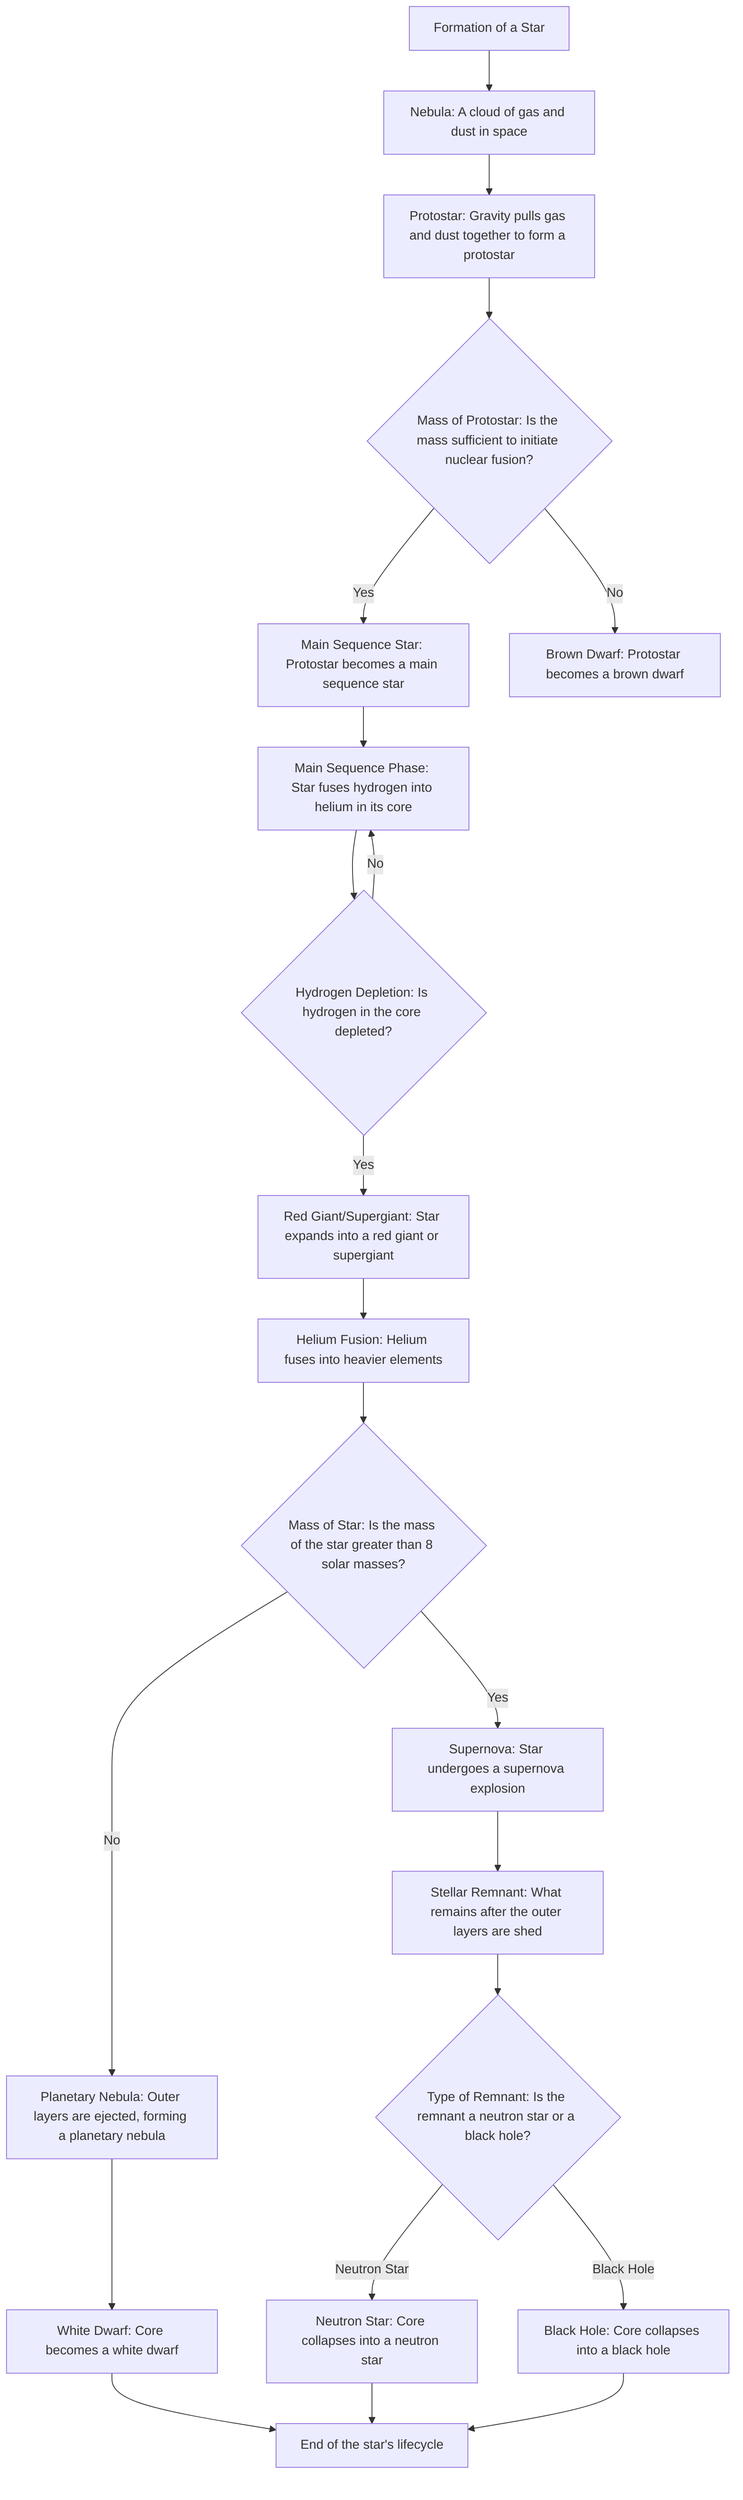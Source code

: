 flowchart TD
    Start["Formation of a Star"]
    Nebula["Nebula: A cloud of gas and dust in space"]
    Protostar["Protostar: Gravity pulls gas and dust together to form a protostar"]
    MassProtostar{"Mass of Protostar: Is the mass sufficient to initiate nuclear fusion?"}
    MainSequenceStar["Main Sequence Star: Protostar becomes a main sequence star"]
    BrownDwarf["Brown Dwarf: Protostar becomes a brown dwarf"]
    MainSequencePhase["Main Sequence Phase: Star fuses hydrogen into helium in its core"]
    HydrogenDepletion{"Hydrogen Depletion: Is hydrogen in the core depleted?"}
    RedGiantSupergiant["Red Giant/Supergiant: Star expands into a red giant or supergiant"]
    HeliumFusion["Helium Fusion: Helium fuses into heavier elements"]
    MassStar{"Mass of Star: Is the mass of the star greater than 8 solar masses?"}
    Supernova["Supernova: Star undergoes a supernova explosion"]
    PlanetaryNebula["Planetary Nebula: Outer layers are ejected, forming a planetary nebula"]
    StellarRemnant["Stellar Remnant: What remains after the outer layers are shed"]
    TypeRemnant{"Type of Remnant: Is the remnant a neutron star or a black hole?"}
    NeutronStar["Neutron Star: Core collapses into a neutron star"]
    BlackHole["Black Hole: Core collapses into a black hole"]
    WhiteDwarf["White Dwarf: Core becomes a white dwarf"]
    End["End of the star's lifecycle"]

    Start --> Nebula
    Nebula --> Protostar
    Protostar --> MassProtostar
    MassProtostar -->|Yes| MainSequenceStar
    MassProtostar -->|No| BrownDwarf
    MainSequenceStar --> MainSequencePhase
    MainSequencePhase --> HydrogenDepletion
    HydrogenDepletion -->|Yes| RedGiantSupergiant
    HydrogenDepletion -->|No| MainSequencePhase
    RedGiantSupergiant --> HeliumFusion
    HeliumFusion --> MassStar
    MassStar -->|Yes| Supernova
    MassStar -->|No| PlanetaryNebula
    Supernova --> StellarRemnant
    PlanetaryNebula --> WhiteDwarf
    StellarRemnant --> TypeRemnant
    TypeRemnant -->|Neutron Star| NeutronStar
    TypeRemnant -->|Black Hole| BlackHole
    WhiteDwarf --> End
    NeutronStar --> End
    BlackHole --> End